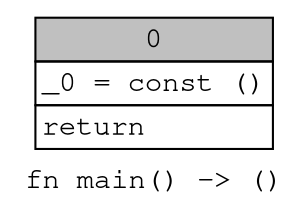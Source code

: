 digraph Mir_0_3 {
    graph [fontname="Courier, monospace"];
    node [fontname="Courier, monospace"];
    edge [fontname="Courier, monospace"];
    label=<fn main() -&gt; ()<br align="left"/>>;
    bb0__0_3 [shape="none", label=<<table border="0" cellborder="1" cellspacing="0"><tr><td bgcolor="gray" align="center" colspan="1">0</td></tr><tr><td align="left" balign="left">_0 = const ()<br/></td></tr><tr><td align="left">return</td></tr></table>>];
}
